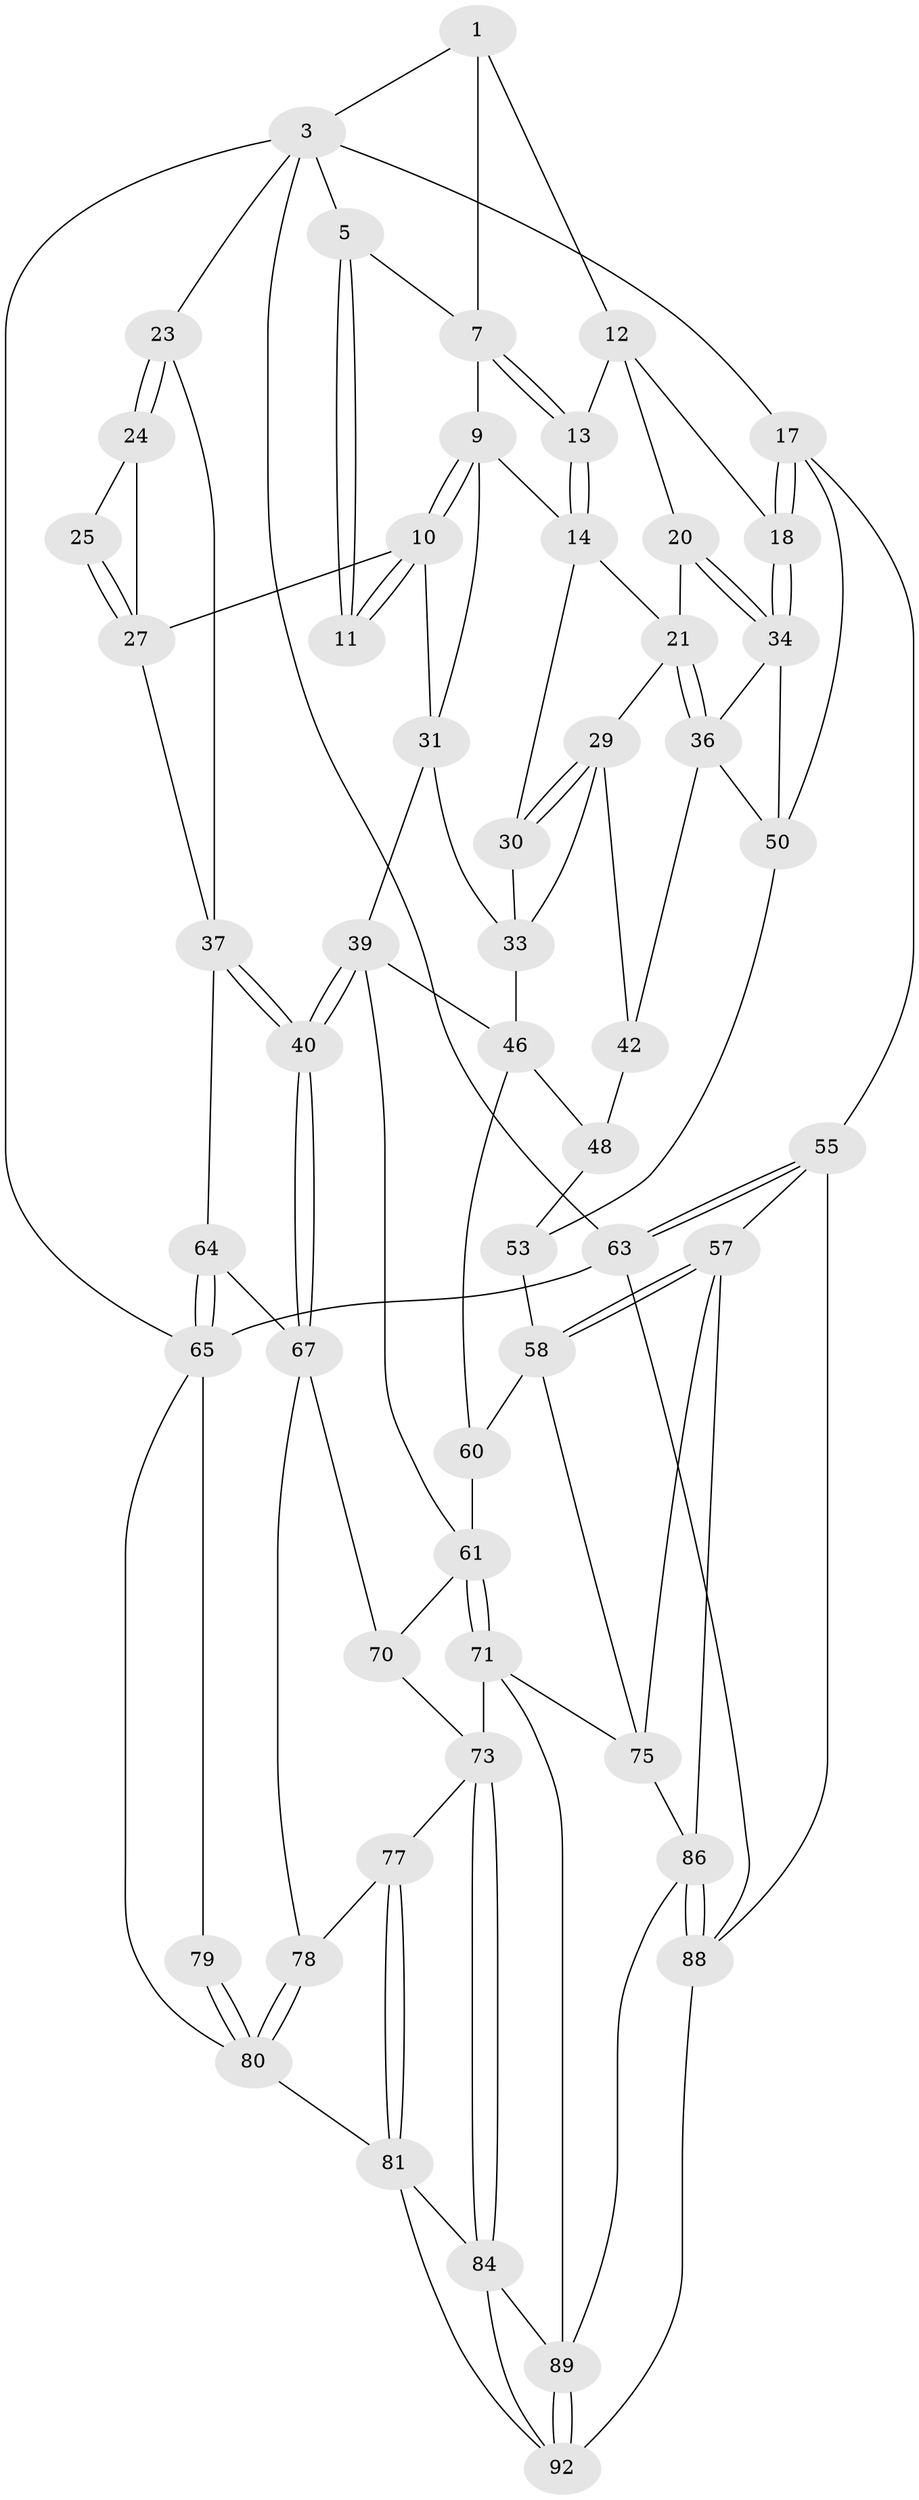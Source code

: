 // original degree distribution, {3: 0.0425531914893617, 5: 0.46808510638297873, 6: 0.2553191489361702, 4: 0.23404255319148937}
// Generated by graph-tools (version 1.1) at 2025/42/03/06/25 10:42:31]
// undirected, 55 vertices, 125 edges
graph export_dot {
graph [start="1"]
  node [color=gray90,style=filled];
  1 [pos="+0.6303594732484327+0",super="+2"];
  3 [pos="+1+0",super="+4"];
  5 [pos="+0.27816489699477065+0",super="+6"];
  7 [pos="+0.5514878426174956+0.02150818868878003",super="+8"];
  9 [pos="+0.47017282791295256+0.11047214664682313",super="+16"];
  10 [pos="+0.35363983246919317+0.12917368834574067",super="+26"];
  11 [pos="+0.3038578420547986+0.08048731268330497"];
  12 [pos="+0.7757358481131521+0",super="+19"];
  13 [pos="+0.6500855049117145+0.09747004397378416"];
  14 [pos="+0.6245972051674836+0.13212737896240542",super="+15"];
  17 [pos="+1+0.21038645057827776",super="+54"];
  18 [pos="+1+0.2288405494272811"];
  20 [pos="+0.803383003939922+0.21971957081796106"];
  21 [pos="+0.7929548899250655+0.23989430773523007",super="+22"];
  23 [pos="+0+0"];
  24 [pos="+0.0501586663725144+0.09242157827719504"];
  25 [pos="+0.2454968904339777+0.10148991852710362"];
  27 [pos="+0.1903822988595139+0.21518212901684625",super="+28"];
  29 [pos="+0.7154738643992986+0.3246586397254591",super="+44"];
  30 [pos="+0.6568659365907041+0.29621619606479965"];
  31 [pos="+0.489299623947916+0.3297614700879051",super="+32"];
  33 [pos="+0.528833763867989+0.33193899901142715",super="+45"];
  34 [pos="+1+0.24453399649151894",super="+35"];
  36 [pos="+0.9051689263469634+0.33276273425194053",super="+41"];
  37 [pos="+0.09000985905675143+0.3747500381913837",super="+38"];
  39 [pos="+0.32312410919953694+0.5010681606004336",super="+47"];
  40 [pos="+0.31614589007933114+0.5072420880687771"];
  42 [pos="+0.7792770743005913+0.40224545444147924",super="+43"];
  46 [pos="+0.5970647572431855+0.5020521523017222",super="+49"];
  48 [pos="+0.6807820989548782+0.5001242062454634",super="+52"];
  50 [pos="+0.9159945501754848+0.4684444978674182",super="+51"];
  53 [pos="+0.8532804802170453+0.6345638555487328"];
  55 [pos="+1+0.7581491649020765",super="+56"];
  57 [pos="+1+0.7422055008527944",super="+85"];
  58 [pos="+0.8632724115891576+0.6726613378919284",super="+59"];
  60 [pos="+0.6850586992608808+0.6557035620304902"];
  61 [pos="+0.6311726610197607+0.6751468785309402",super="+62"];
  63 [pos="+1+1"];
  64 [pos="+0+0.5152612524415434",super="+69"];
  65 [pos="+0+0.74958073411207",super="+66"];
  67 [pos="+0.29226864330544594+0.6137793046881417",super="+68"];
  70 [pos="+0.5974260941880678+0.6944937915826256"];
  71 [pos="+0.6922305239152733+0.8650709256279616",super="+72"];
  73 [pos="+0.647501509439352+0.8911069226309235",super="+74"];
  75 [pos="+0.7373009637060964+0.8419861372198592",super="+76"];
  77 [pos="+0.42825172284160273+0.8111775477403409"];
  78 [pos="+0.28270401906239667+0.6679223558480035"];
  79 [pos="+0+0.75207045979356"];
  80 [pos="+0.15594541215128976+1",super="+83"];
  81 [pos="+0.42529889696249334+0.9236297817087654",super="+82"];
  84 [pos="+0.6223346385110743+0.9732142304426136",super="+91"];
  86 [pos="+0.8657851192164104+0.952134456289716",super="+87"];
  88 [pos="+0.8729405999421249+0.9557506556547216",super="+94"];
  89 [pos="+0.7808089971357515+0.9867609865400188",super="+90"];
  92 [pos="+0.8251140421242575+1",super="+93"];
  1 -- 7;
  1 -- 3;
  1 -- 12;
  3 -- 17;
  3 -- 63;
  3 -- 65;
  3 -- 5;
  3 -- 23;
  5 -- 11;
  5 -- 11;
  5 -- 7;
  7 -- 13;
  7 -- 13;
  7 -- 9;
  9 -- 10;
  9 -- 10;
  9 -- 14;
  9 -- 31;
  10 -- 11;
  10 -- 11;
  10 -- 27;
  10 -- 31;
  12 -- 13;
  12 -- 18;
  12 -- 20;
  13 -- 14;
  13 -- 14;
  14 -- 30;
  14 -- 21;
  17 -- 18;
  17 -- 18;
  17 -- 50;
  17 -- 55;
  18 -- 34;
  18 -- 34;
  20 -- 21;
  20 -- 34;
  20 -- 34;
  21 -- 36;
  21 -- 36;
  21 -- 29;
  23 -- 24;
  23 -- 24;
  23 -- 37;
  24 -- 25;
  24 -- 27;
  25 -- 27;
  25 -- 27;
  27 -- 37;
  29 -- 30;
  29 -- 30;
  29 -- 33;
  29 -- 42;
  30 -- 33;
  31 -- 33;
  31 -- 39;
  33 -- 46;
  34 -- 50;
  34 -- 36;
  36 -- 42;
  36 -- 50;
  37 -- 40;
  37 -- 40;
  37 -- 64;
  39 -- 40;
  39 -- 40;
  39 -- 46;
  39 -- 61;
  40 -- 67;
  40 -- 67;
  42 -- 48 [weight=2];
  46 -- 48;
  46 -- 60;
  48 -- 53;
  50 -- 53;
  53 -- 58;
  55 -- 63;
  55 -- 63;
  55 -- 88;
  55 -- 57;
  57 -- 58;
  57 -- 58;
  57 -- 75;
  57 -- 86;
  58 -- 75;
  58 -- 60;
  60 -- 61;
  61 -- 71;
  61 -- 71;
  61 -- 70;
  63 -- 65;
  63 -- 88;
  64 -- 65;
  64 -- 65;
  64 -- 67;
  65 -- 79;
  65 -- 80;
  67 -- 70;
  67 -- 78;
  70 -- 73;
  71 -- 75;
  71 -- 73;
  71 -- 89;
  73 -- 84;
  73 -- 84;
  73 -- 77;
  75 -- 86;
  77 -- 78;
  77 -- 81;
  77 -- 81;
  78 -- 80;
  78 -- 80;
  79 -- 80;
  79 -- 80;
  80 -- 81;
  81 -- 84;
  81 -- 92;
  84 -- 92;
  84 -- 89;
  86 -- 88;
  86 -- 88;
  86 -- 89;
  88 -- 92;
  89 -- 92;
  89 -- 92;
}
